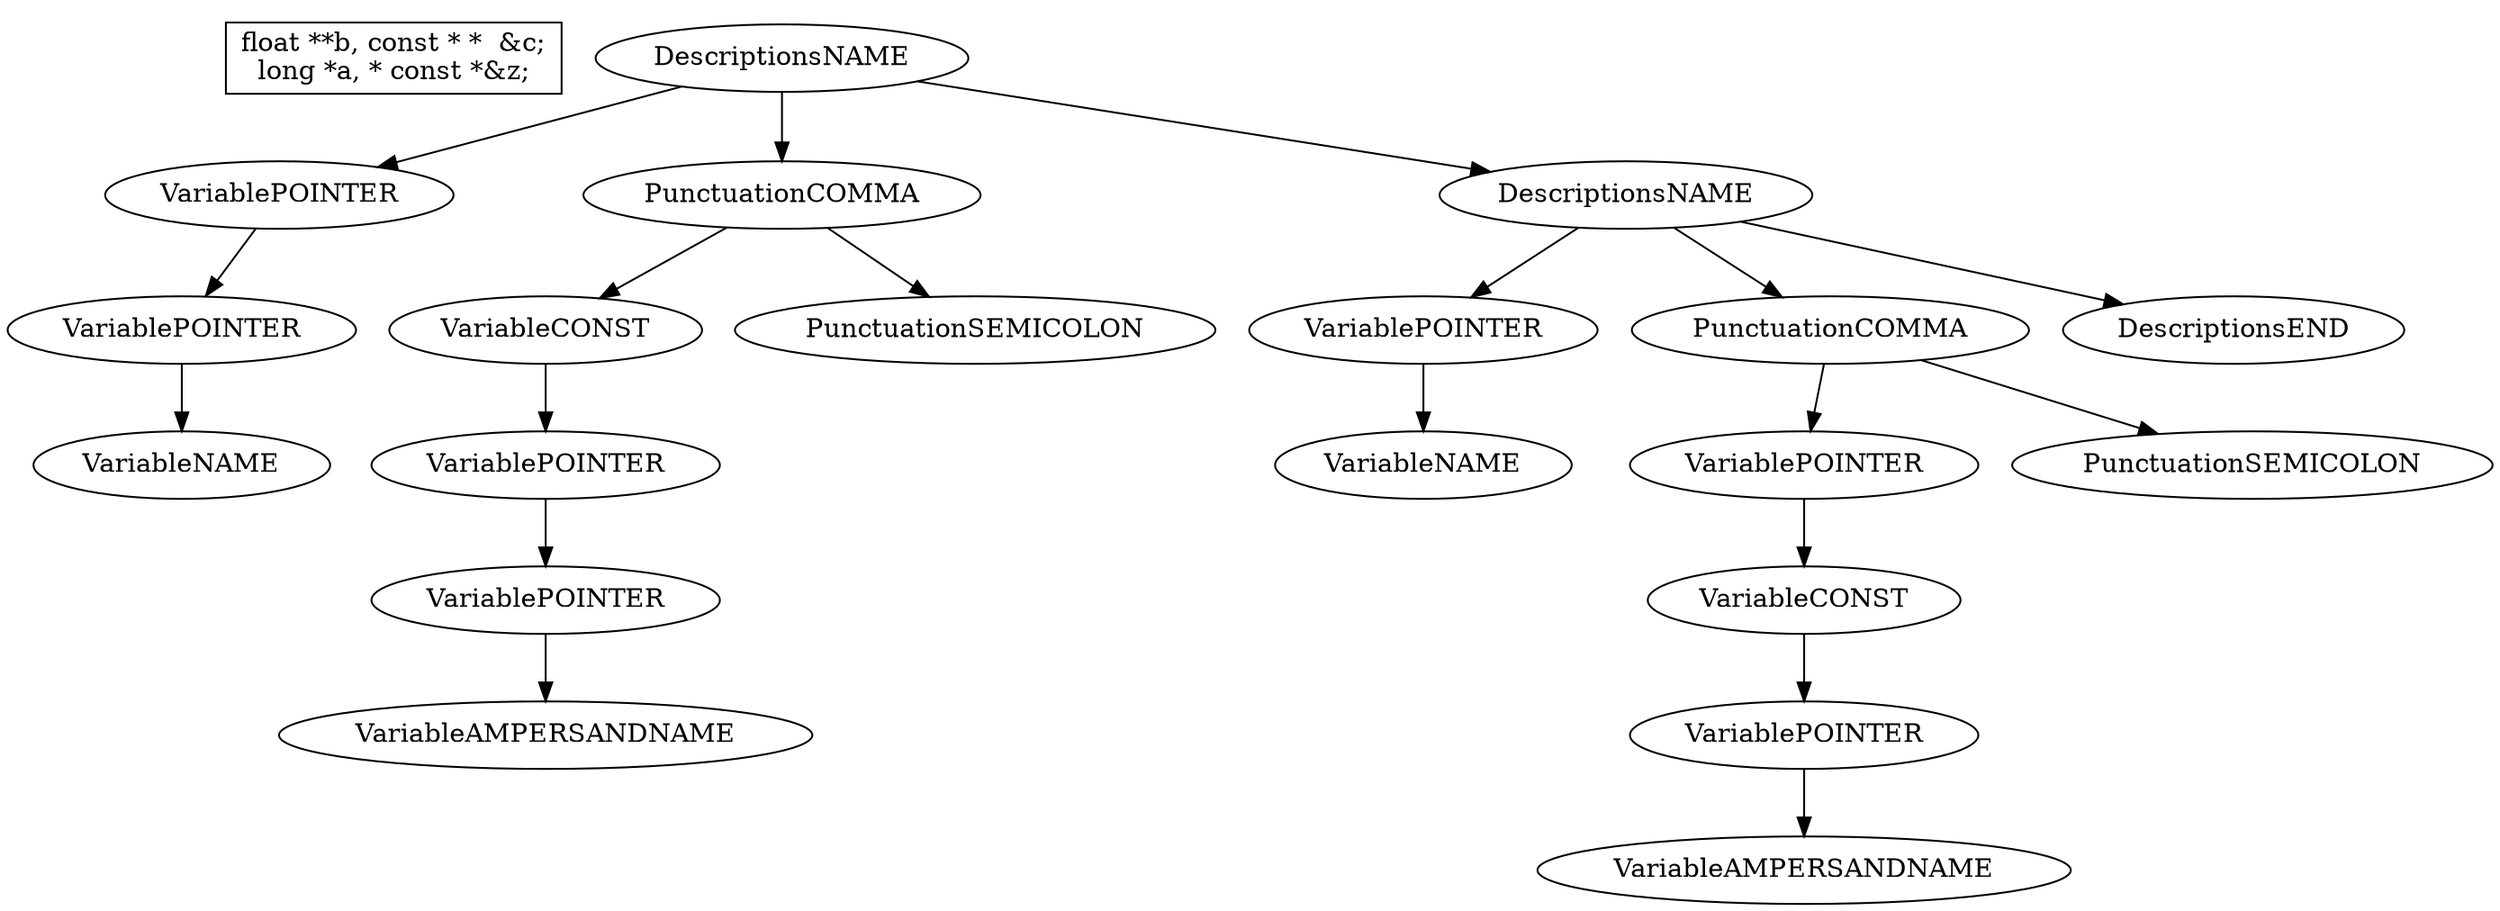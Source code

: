 digraph G { 
	subgraph clusterHeader {
		margin=0
		style="invis"
		HEADER [shape="box" label="float **b, const * *  &c;
long *a, * const *&z;"];
	}	1->2;
	2->3;
	3->4;
	1->5;
	5->6;
	6->7;
	7->8;
	8->9;
	5->10;
	1->11;
	11->12;
	12->13;
	11->14;
	14->15;
	15->16;
	16->17;
	17->18;
	14->19;
	11->20;
	1[label=DescriptionsNAME];
	2[label=VariablePOINTER];
	3[label=VariablePOINTER];
	4[label=VariableNAME];
	5[label=PunctuationCOMMA];
	6[label=VariableCONST];
	7[label=VariablePOINTER];
	8[label=VariablePOINTER];
	9[label=VariableAMPERSANDNAME];
	10[label=PunctuationSEMICOLON];
	11[label=DescriptionsNAME];
	12[label=VariablePOINTER];
	13[label=VariableNAME];
	14[label=PunctuationCOMMA];
	15[label=VariablePOINTER];
	16[label=VariableCONST];
	17[label=VariablePOINTER];
	18[label=VariableAMPERSANDNAME];
	19[label=PunctuationSEMICOLON];
	20[label=DescriptionsEND];
}